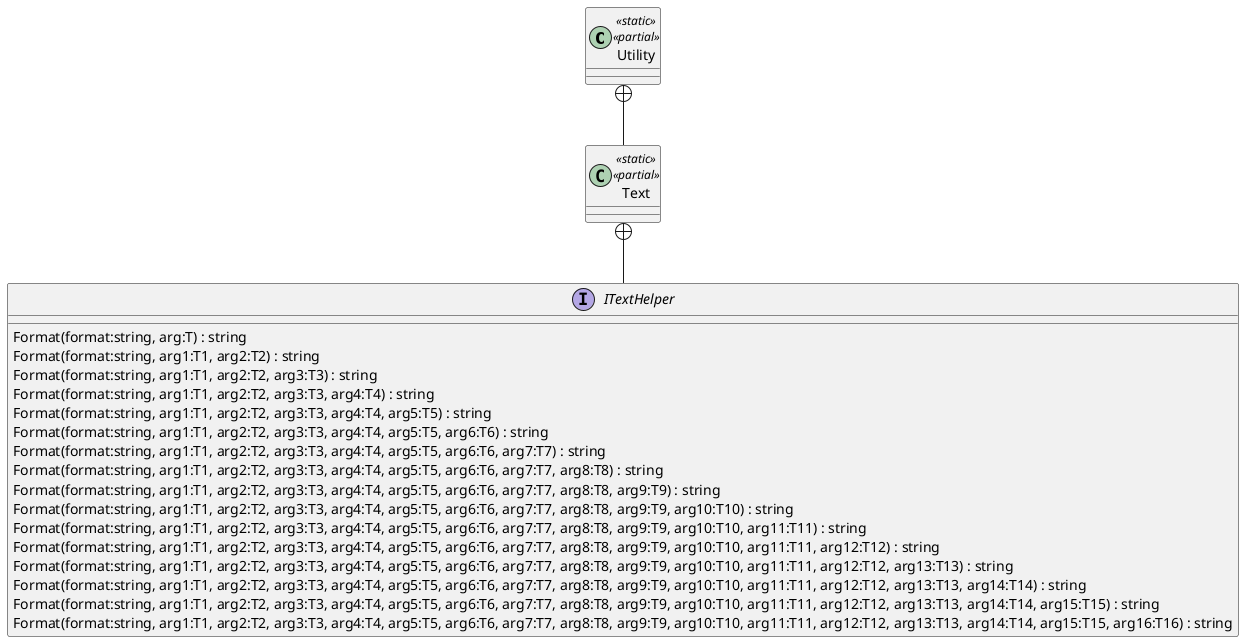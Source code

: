 @startuml
class Utility <<static>> <<partial>> {
}
class Text <<static>> <<partial>> {
}
interface ITextHelper {
    Format(format:string, arg:T) : string
    Format(format:string, arg1:T1, arg2:T2) : string
    Format(format:string, arg1:T1, arg2:T2, arg3:T3) : string
    Format(format:string, arg1:T1, arg2:T2, arg3:T3, arg4:T4) : string
    Format(format:string, arg1:T1, arg2:T2, arg3:T3, arg4:T4, arg5:T5) : string
    Format(format:string, arg1:T1, arg2:T2, arg3:T3, arg4:T4, arg5:T5, arg6:T6) : string
    Format(format:string, arg1:T1, arg2:T2, arg3:T3, arg4:T4, arg5:T5, arg6:T6, arg7:T7) : string
    Format(format:string, arg1:T1, arg2:T2, arg3:T3, arg4:T4, arg5:T5, arg6:T6, arg7:T7, arg8:T8) : string
    Format(format:string, arg1:T1, arg2:T2, arg3:T3, arg4:T4, arg5:T5, arg6:T6, arg7:T7, arg8:T8, arg9:T9) : string
    Format(format:string, arg1:T1, arg2:T2, arg3:T3, arg4:T4, arg5:T5, arg6:T6, arg7:T7, arg8:T8, arg9:T9, arg10:T10) : string
    Format(format:string, arg1:T1, arg2:T2, arg3:T3, arg4:T4, arg5:T5, arg6:T6, arg7:T7, arg8:T8, arg9:T9, arg10:T10, arg11:T11) : string
    Format(format:string, arg1:T1, arg2:T2, arg3:T3, arg4:T4, arg5:T5, arg6:T6, arg7:T7, arg8:T8, arg9:T9, arg10:T10, arg11:T11, arg12:T12) : string
    Format(format:string, arg1:T1, arg2:T2, arg3:T3, arg4:T4, arg5:T5, arg6:T6, arg7:T7, arg8:T8, arg9:T9, arg10:T10, arg11:T11, arg12:T12, arg13:T13) : string
    Format(format:string, arg1:T1, arg2:T2, arg3:T3, arg4:T4, arg5:T5, arg6:T6, arg7:T7, arg8:T8, arg9:T9, arg10:T10, arg11:T11, arg12:T12, arg13:T13, arg14:T14) : string
    Format(format:string, arg1:T1, arg2:T2, arg3:T3, arg4:T4, arg5:T5, arg6:T6, arg7:T7, arg8:T8, arg9:T9, arg10:T10, arg11:T11, arg12:T12, arg13:T13, arg14:T14, arg15:T15) : string
    Format(format:string, arg1:T1, arg2:T2, arg3:T3, arg4:T4, arg5:T5, arg6:T6, arg7:T7, arg8:T8, arg9:T9, arg10:T10, arg11:T11, arg12:T12, arg13:T13, arg14:T14, arg15:T15, arg16:T16) : string
}
Utility +-- Text
Text +-- ITextHelper
@enduml
